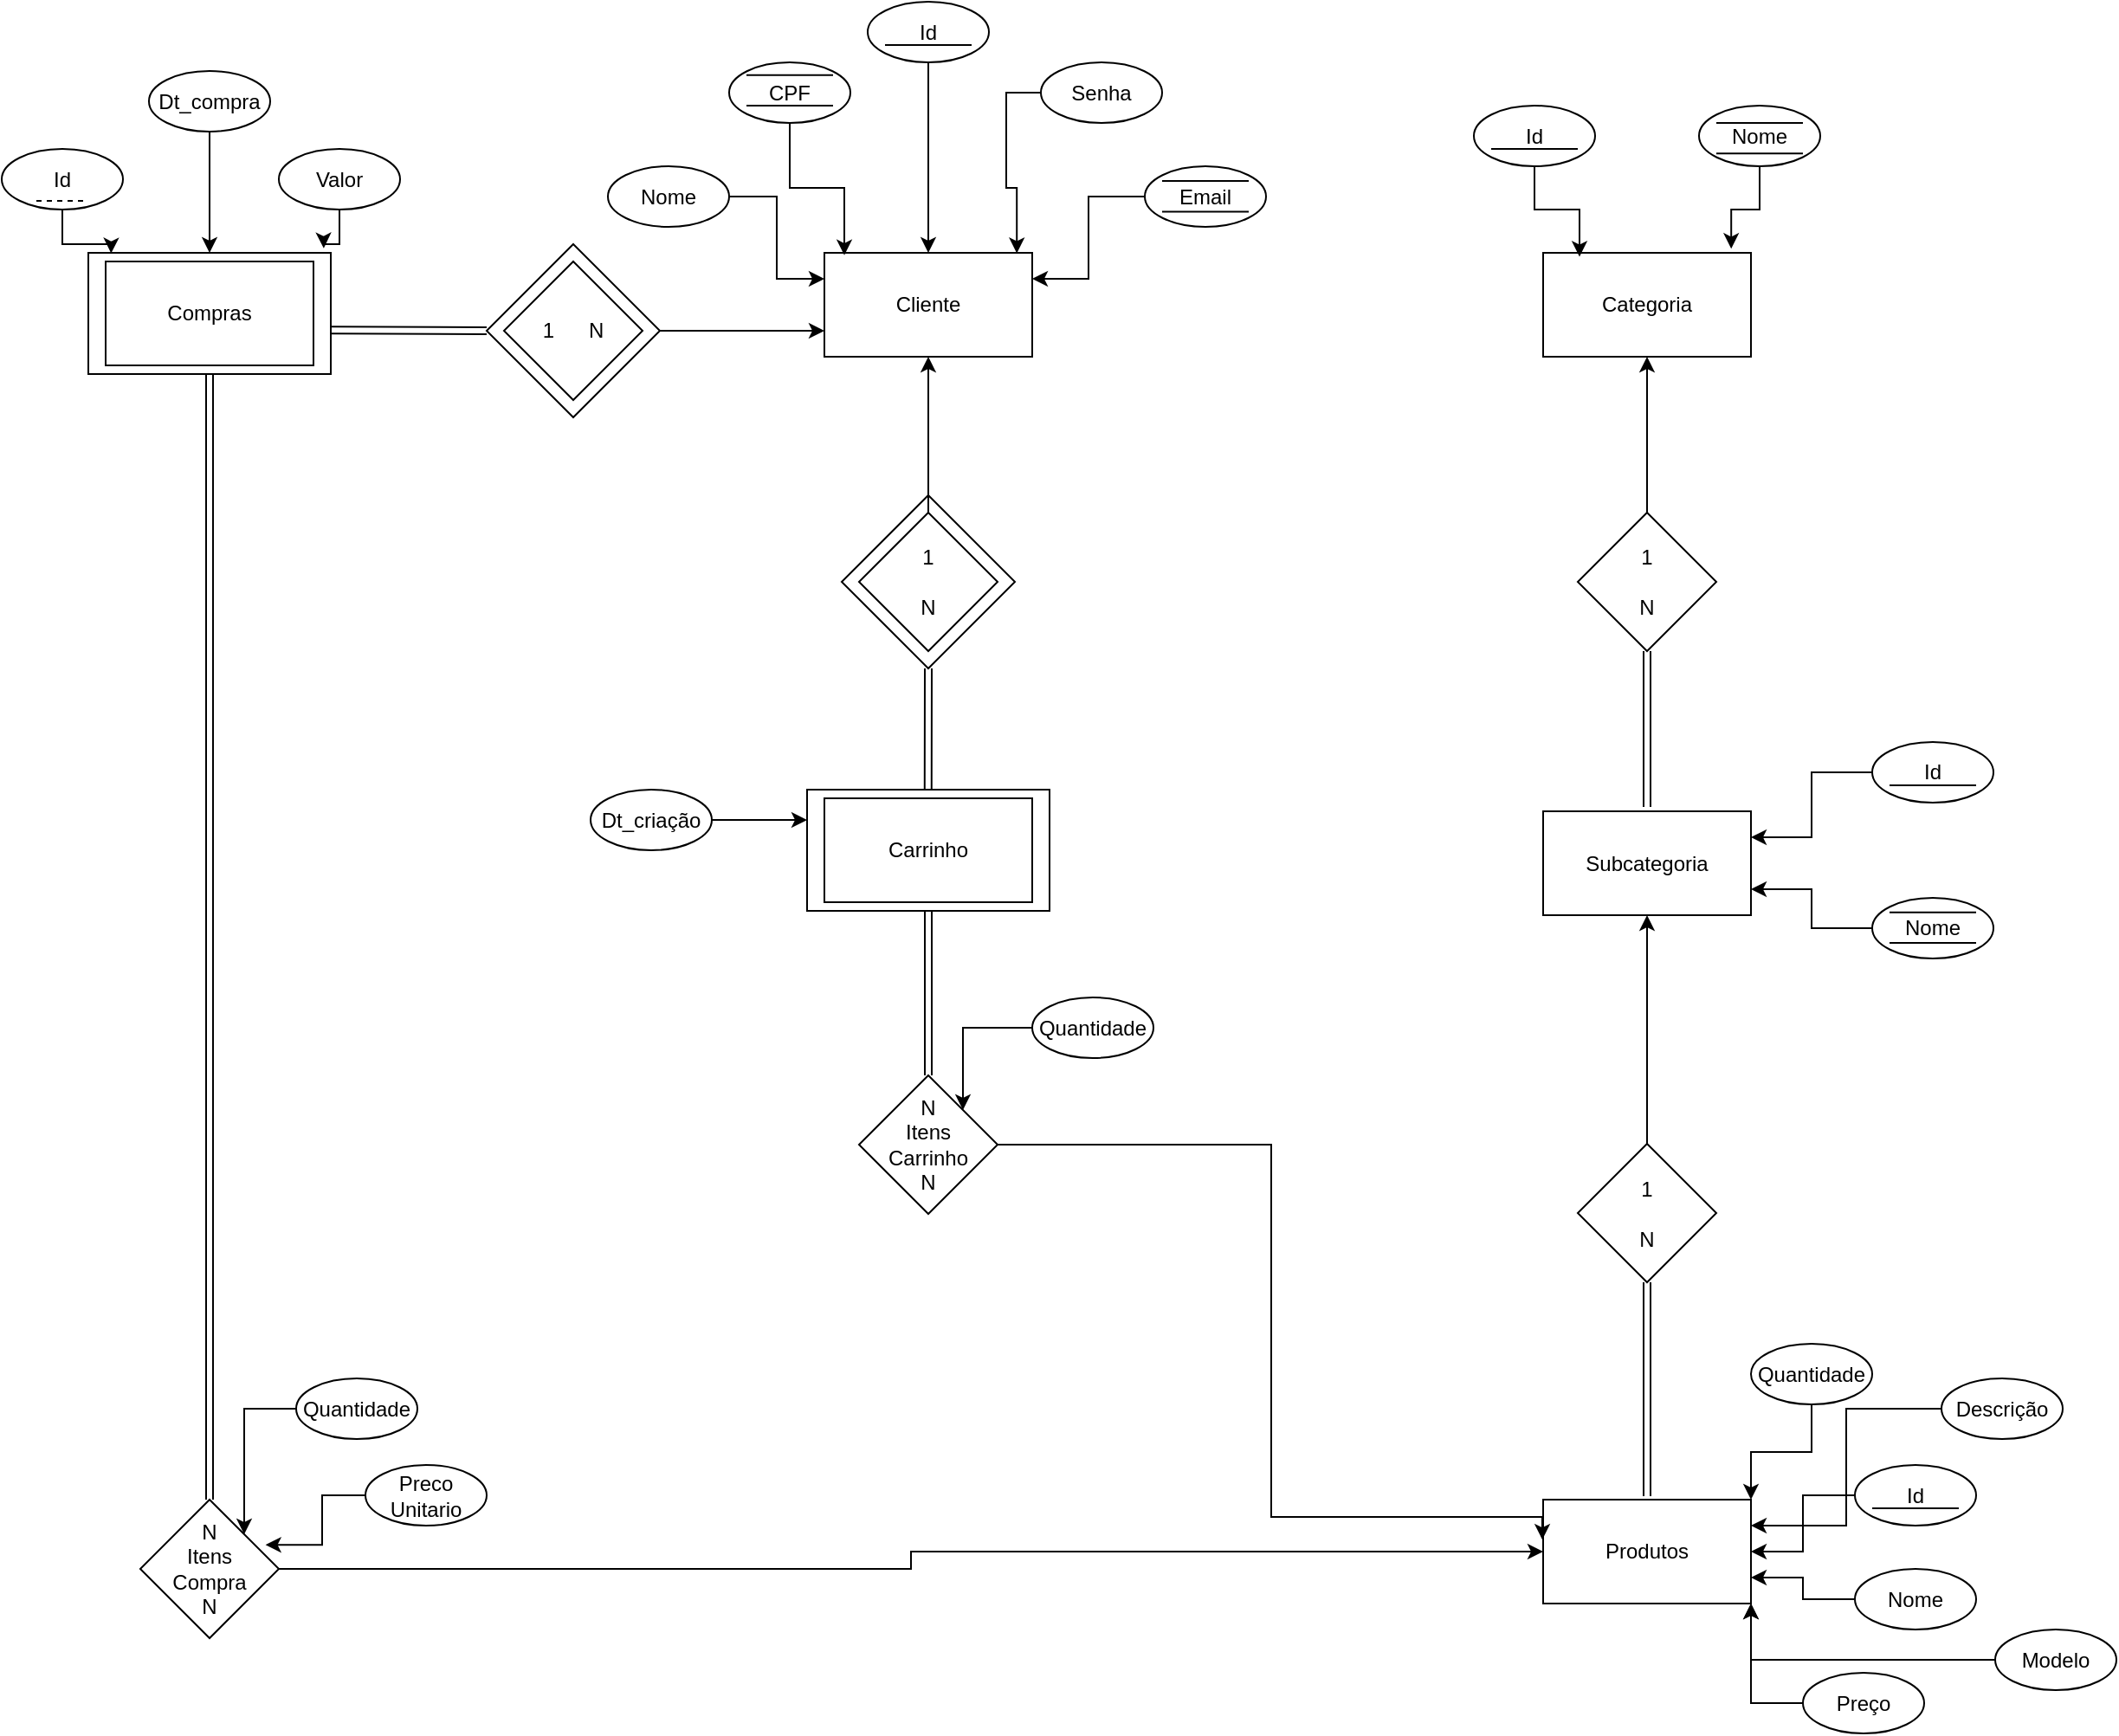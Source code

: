 <mxfile version="24.7.6">
  <diagram id="C5RBs43oDa-KdzZeNtuy" name="Page-1">
    <mxGraphModel dx="832" dy="1558" grid="1" gridSize="10" guides="1" tooltips="1" connect="1" arrows="1" fold="1" page="1" pageScale="1" pageWidth="827" pageHeight="1169" math="0" shadow="0">
      <root>
        <mxCell id="WIyWlLk6GJQsqaUBKTNV-0" />
        <mxCell id="WIyWlLk6GJQsqaUBKTNV-1" parent="WIyWlLk6GJQsqaUBKTNV-0" />
        <mxCell id="bz3WHUH7RQsH3NAXxRqY-74" style="edgeStyle=orthogonalEdgeStyle;rounded=0;orthogonalLoop=1;jettySize=auto;html=1;entryX=0;entryY=0.75;entryDx=0;entryDy=0;" edge="1" parent="WIyWlLk6GJQsqaUBKTNV-1" source="bz3WHUH7RQsH3NAXxRqY-72" target="bz3WHUH7RQsH3NAXxRqY-6">
          <mxGeometry relative="1" as="geometry" />
        </mxCell>
        <mxCell id="bz3WHUH7RQsH3NAXxRqY-72" value="" style="rhombus;whiteSpace=wrap;html=1;" vertex="1" parent="WIyWlLk6GJQsqaUBKTNV-1">
          <mxGeometry x="300" y="65" width="100" height="100" as="geometry" />
        </mxCell>
        <mxCell id="bz3WHUH7RQsH3NAXxRqY-0" value="" style="rounded=0;whiteSpace=wrap;html=1;" vertex="1" parent="WIyWlLk6GJQsqaUBKTNV-1">
          <mxGeometry x="70" y="70" width="140" height="70" as="geometry" />
        </mxCell>
        <mxCell id="smo2csnRAp1dD7M0h7tQ-0" value="Compras" style="rounded=0;whiteSpace=wrap;html=1;" parent="WIyWlLk6GJQsqaUBKTNV-1" vertex="1">
          <mxGeometry x="80" y="75" width="120" height="60" as="geometry" />
        </mxCell>
        <mxCell id="bz3WHUH7RQsH3NAXxRqY-3" value="Id" style="ellipse;whiteSpace=wrap;html=1;" vertex="1" parent="WIyWlLk6GJQsqaUBKTNV-1">
          <mxGeometry x="20" y="10" width="70" height="35" as="geometry" />
        </mxCell>
        <mxCell id="bz3WHUH7RQsH3NAXxRqY-5" value="" style="endArrow=none;dashed=1;html=1;rounded=0;" edge="1" parent="WIyWlLk6GJQsqaUBKTNV-1">
          <mxGeometry width="50" height="50" relative="1" as="geometry">
            <mxPoint x="40" y="40" as="sourcePoint" />
            <mxPoint x="70" y="40" as="targetPoint" />
          </mxGeometry>
        </mxCell>
        <mxCell id="bz3WHUH7RQsH3NAXxRqY-6" value="Cliente" style="rounded=0;whiteSpace=wrap;html=1;" vertex="1" parent="WIyWlLk6GJQsqaUBKTNV-1">
          <mxGeometry x="495" y="70" width="120" height="60" as="geometry" />
        </mxCell>
        <mxCell id="bz3WHUH7RQsH3NAXxRqY-8" value="CPF" style="ellipse;whiteSpace=wrap;html=1;" vertex="1" parent="WIyWlLk6GJQsqaUBKTNV-1">
          <mxGeometry x="440" y="-40" width="70" height="35" as="geometry" />
        </mxCell>
        <mxCell id="bz3WHUH7RQsH3NAXxRqY-15" style="edgeStyle=orthogonalEdgeStyle;rounded=0;orthogonalLoop=1;jettySize=auto;html=1;entryX=1;entryY=0.25;entryDx=0;entryDy=0;" edge="1" parent="WIyWlLk6GJQsqaUBKTNV-1" source="bz3WHUH7RQsH3NAXxRqY-9" target="bz3WHUH7RQsH3NAXxRqY-6">
          <mxGeometry relative="1" as="geometry" />
        </mxCell>
        <mxCell id="bz3WHUH7RQsH3NAXxRqY-9" value="Email" style="ellipse;whiteSpace=wrap;html=1;" vertex="1" parent="WIyWlLk6GJQsqaUBKTNV-1">
          <mxGeometry x="680" y="20" width="70" height="35" as="geometry" />
        </mxCell>
        <mxCell id="bz3WHUH7RQsH3NAXxRqY-20" style="edgeStyle=orthogonalEdgeStyle;rounded=0;orthogonalLoop=1;jettySize=auto;html=1;entryX=0.5;entryY=0;entryDx=0;entryDy=0;" edge="1" parent="WIyWlLk6GJQsqaUBKTNV-1" source="bz3WHUH7RQsH3NAXxRqY-12" target="bz3WHUH7RQsH3NAXxRqY-6">
          <mxGeometry relative="1" as="geometry" />
        </mxCell>
        <mxCell id="bz3WHUH7RQsH3NAXxRqY-12" value="Id" style="ellipse;whiteSpace=wrap;html=1;" vertex="1" parent="WIyWlLk6GJQsqaUBKTNV-1">
          <mxGeometry x="520" y="-75" width="70" height="35" as="geometry" />
        </mxCell>
        <mxCell id="bz3WHUH7RQsH3NAXxRqY-13" value="Senha" style="ellipse;whiteSpace=wrap;html=1;" vertex="1" parent="WIyWlLk6GJQsqaUBKTNV-1">
          <mxGeometry x="620" y="-40" width="70" height="35" as="geometry" />
        </mxCell>
        <mxCell id="bz3WHUH7RQsH3NAXxRqY-17" style="edgeStyle=orthogonalEdgeStyle;rounded=0;orthogonalLoop=1;jettySize=auto;html=1;entryX=0;entryY=0.25;entryDx=0;entryDy=0;" edge="1" parent="WIyWlLk6GJQsqaUBKTNV-1" source="bz3WHUH7RQsH3NAXxRqY-14" target="bz3WHUH7RQsH3NAXxRqY-6">
          <mxGeometry relative="1" as="geometry" />
        </mxCell>
        <mxCell id="bz3WHUH7RQsH3NAXxRqY-14" value="Nome" style="ellipse;whiteSpace=wrap;html=1;" vertex="1" parent="WIyWlLk6GJQsqaUBKTNV-1">
          <mxGeometry x="370" y="20" width="70" height="35" as="geometry" />
        </mxCell>
        <mxCell id="bz3WHUH7RQsH3NAXxRqY-16" style="edgeStyle=orthogonalEdgeStyle;rounded=0;orthogonalLoop=1;jettySize=auto;html=1;entryX=0.926;entryY=0.004;entryDx=0;entryDy=0;entryPerimeter=0;" edge="1" parent="WIyWlLk6GJQsqaUBKTNV-1" source="bz3WHUH7RQsH3NAXxRqY-13" target="bz3WHUH7RQsH3NAXxRqY-6">
          <mxGeometry relative="1" as="geometry" />
        </mxCell>
        <mxCell id="bz3WHUH7RQsH3NAXxRqY-18" style="edgeStyle=orthogonalEdgeStyle;rounded=0;orthogonalLoop=1;jettySize=auto;html=1;entryX=0.096;entryY=0.023;entryDx=0;entryDy=0;entryPerimeter=0;" edge="1" parent="WIyWlLk6GJQsqaUBKTNV-1" source="bz3WHUH7RQsH3NAXxRqY-8" target="bz3WHUH7RQsH3NAXxRqY-6">
          <mxGeometry relative="1" as="geometry" />
        </mxCell>
        <mxCell id="bz3WHUH7RQsH3NAXxRqY-21" value="" style="endArrow=none;html=1;rounded=0;" edge="1" parent="WIyWlLk6GJQsqaUBKTNV-1">
          <mxGeometry width="50" height="50" relative="1" as="geometry">
            <mxPoint x="530" y="-50" as="sourcePoint" />
            <mxPoint x="580" y="-50" as="targetPoint" />
          </mxGeometry>
        </mxCell>
        <mxCell id="bz3WHUH7RQsH3NAXxRqY-22" value="" style="rounded=0;whiteSpace=wrap;html=1;" vertex="1" parent="WIyWlLk6GJQsqaUBKTNV-1">
          <mxGeometry x="485" y="380" width="140" height="70" as="geometry" />
        </mxCell>
        <mxCell id="bz3WHUH7RQsH3NAXxRqY-23" value="Carrinho" style="rounded=0;whiteSpace=wrap;html=1;" vertex="1" parent="WIyWlLk6GJQsqaUBKTNV-1">
          <mxGeometry x="495" y="385" width="120" height="60" as="geometry" />
        </mxCell>
        <mxCell id="bz3WHUH7RQsH3NAXxRqY-25" style="edgeStyle=orthogonalEdgeStyle;rounded=0;orthogonalLoop=1;jettySize=auto;html=1;entryX=0;entryY=0.25;entryDx=0;entryDy=0;" edge="1" parent="WIyWlLk6GJQsqaUBKTNV-1" source="bz3WHUH7RQsH3NAXxRqY-24" target="bz3WHUH7RQsH3NAXxRqY-22">
          <mxGeometry relative="1" as="geometry" />
        </mxCell>
        <mxCell id="bz3WHUH7RQsH3NAXxRqY-24" value="Dt_criação" style="ellipse;whiteSpace=wrap;html=1;" vertex="1" parent="WIyWlLk6GJQsqaUBKTNV-1">
          <mxGeometry x="360" y="380" width="70" height="35" as="geometry" />
        </mxCell>
        <mxCell id="bz3WHUH7RQsH3NAXxRqY-26" value="Categoria" style="rounded=0;whiteSpace=wrap;html=1;" vertex="1" parent="WIyWlLk6GJQsqaUBKTNV-1">
          <mxGeometry x="910" y="70" width="120" height="60" as="geometry" />
        </mxCell>
        <mxCell id="bz3WHUH7RQsH3NAXxRqY-27" value="Nome" style="ellipse;whiteSpace=wrap;html=1;" vertex="1" parent="WIyWlLk6GJQsqaUBKTNV-1">
          <mxGeometry x="1000" y="-15" width="70" height="35" as="geometry" />
        </mxCell>
        <mxCell id="bz3WHUH7RQsH3NAXxRqY-28" style="edgeStyle=orthogonalEdgeStyle;rounded=0;orthogonalLoop=1;jettySize=auto;html=1;entryX=0.905;entryY=-0.039;entryDx=0;entryDy=0;entryPerimeter=0;" edge="1" parent="WIyWlLk6GJQsqaUBKTNV-1" source="bz3WHUH7RQsH3NAXxRqY-27" target="bz3WHUH7RQsH3NAXxRqY-26">
          <mxGeometry relative="1" as="geometry" />
        </mxCell>
        <mxCell id="bz3WHUH7RQsH3NAXxRqY-29" value="Id" style="ellipse;whiteSpace=wrap;html=1;" vertex="1" parent="WIyWlLk6GJQsqaUBKTNV-1">
          <mxGeometry x="870" y="-15" width="70" height="35" as="geometry" />
        </mxCell>
        <mxCell id="bz3WHUH7RQsH3NAXxRqY-30" value="" style="endArrow=none;html=1;rounded=0;" edge="1" parent="WIyWlLk6GJQsqaUBKTNV-1">
          <mxGeometry width="50" height="50" relative="1" as="geometry">
            <mxPoint x="880" y="10" as="sourcePoint" />
            <mxPoint x="930" y="10" as="targetPoint" />
          </mxGeometry>
        </mxCell>
        <mxCell id="bz3WHUH7RQsH3NAXxRqY-31" style="edgeStyle=orthogonalEdgeStyle;rounded=0;orthogonalLoop=1;jettySize=auto;html=1;entryX=0.175;entryY=0.037;entryDx=0;entryDy=0;entryPerimeter=0;" edge="1" parent="WIyWlLk6GJQsqaUBKTNV-1" source="bz3WHUH7RQsH3NAXxRqY-29" target="bz3WHUH7RQsH3NAXxRqY-26">
          <mxGeometry relative="1" as="geometry" />
        </mxCell>
        <mxCell id="bz3WHUH7RQsH3NAXxRqY-32" value="Subcategoria" style="rounded=0;whiteSpace=wrap;html=1;" vertex="1" parent="WIyWlLk6GJQsqaUBKTNV-1">
          <mxGeometry x="910" y="392.5" width="120" height="60" as="geometry" />
        </mxCell>
        <mxCell id="bz3WHUH7RQsH3NAXxRqY-35" style="edgeStyle=orthogonalEdgeStyle;rounded=0;orthogonalLoop=1;jettySize=auto;html=1;entryX=1;entryY=0.25;entryDx=0;entryDy=0;" edge="1" parent="WIyWlLk6GJQsqaUBKTNV-1" source="bz3WHUH7RQsH3NAXxRqY-33" target="bz3WHUH7RQsH3NAXxRqY-32">
          <mxGeometry relative="1" as="geometry" />
        </mxCell>
        <mxCell id="bz3WHUH7RQsH3NAXxRqY-33" value="Id" style="ellipse;whiteSpace=wrap;html=1;" vertex="1" parent="WIyWlLk6GJQsqaUBKTNV-1">
          <mxGeometry x="1100" y="352.5" width="70" height="35" as="geometry" />
        </mxCell>
        <mxCell id="bz3WHUH7RQsH3NAXxRqY-34" value="" style="endArrow=none;html=1;rounded=0;" edge="1" parent="WIyWlLk6GJQsqaUBKTNV-1">
          <mxGeometry width="50" height="50" relative="1" as="geometry">
            <mxPoint x="1110" y="377.5" as="sourcePoint" />
            <mxPoint x="1160" y="377.5" as="targetPoint" />
          </mxGeometry>
        </mxCell>
        <mxCell id="bz3WHUH7RQsH3NAXxRqY-37" style="edgeStyle=orthogonalEdgeStyle;rounded=0;orthogonalLoop=1;jettySize=auto;html=1;entryX=1;entryY=0.75;entryDx=0;entryDy=0;" edge="1" parent="WIyWlLk6GJQsqaUBKTNV-1" source="bz3WHUH7RQsH3NAXxRqY-36" target="bz3WHUH7RQsH3NAXxRqY-32">
          <mxGeometry relative="1" as="geometry" />
        </mxCell>
        <mxCell id="bz3WHUH7RQsH3NAXxRqY-36" value="Nome" style="ellipse;whiteSpace=wrap;html=1;" vertex="1" parent="WIyWlLk6GJQsqaUBKTNV-1">
          <mxGeometry x="1100" y="442.5" width="70" height="35" as="geometry" />
        </mxCell>
        <mxCell id="bz3WHUH7RQsH3NAXxRqY-38" value="Produtos" style="rounded=0;whiteSpace=wrap;html=1;" vertex="1" parent="WIyWlLk6GJQsqaUBKTNV-1">
          <mxGeometry x="910" y="790" width="120" height="60" as="geometry" />
        </mxCell>
        <mxCell id="bz3WHUH7RQsH3NAXxRqY-48" style="edgeStyle=orthogonalEdgeStyle;rounded=0;orthogonalLoop=1;jettySize=auto;html=1;entryX=1;entryY=0.5;entryDx=0;entryDy=0;" edge="1" parent="WIyWlLk6GJQsqaUBKTNV-1" source="bz3WHUH7RQsH3NAXxRqY-39" target="bz3WHUH7RQsH3NAXxRqY-38">
          <mxGeometry relative="1" as="geometry" />
        </mxCell>
        <mxCell id="bz3WHUH7RQsH3NAXxRqY-39" value="Id" style="ellipse;whiteSpace=wrap;html=1;" vertex="1" parent="WIyWlLk6GJQsqaUBKTNV-1">
          <mxGeometry x="1090" y="770" width="70" height="35" as="geometry" />
        </mxCell>
        <mxCell id="bz3WHUH7RQsH3NAXxRqY-40" value="" style="endArrow=none;html=1;rounded=0;" edge="1" parent="WIyWlLk6GJQsqaUBKTNV-1">
          <mxGeometry width="50" height="50" relative="1" as="geometry">
            <mxPoint x="1100" y="795" as="sourcePoint" />
            <mxPoint x="1150" y="795" as="targetPoint" />
          </mxGeometry>
        </mxCell>
        <mxCell id="bz3WHUH7RQsH3NAXxRqY-49" style="edgeStyle=orthogonalEdgeStyle;rounded=0;orthogonalLoop=1;jettySize=auto;html=1;entryX=1;entryY=0.75;entryDx=0;entryDy=0;" edge="1" parent="WIyWlLk6GJQsqaUBKTNV-1" source="bz3WHUH7RQsH3NAXxRqY-41" target="bz3WHUH7RQsH3NAXxRqY-38">
          <mxGeometry relative="1" as="geometry" />
        </mxCell>
        <mxCell id="bz3WHUH7RQsH3NAXxRqY-41" value="Nome" style="ellipse;whiteSpace=wrap;html=1;" vertex="1" parent="WIyWlLk6GJQsqaUBKTNV-1">
          <mxGeometry x="1090" y="830" width="70" height="35" as="geometry" />
        </mxCell>
        <mxCell id="bz3WHUH7RQsH3NAXxRqY-50" style="edgeStyle=orthogonalEdgeStyle;rounded=0;orthogonalLoop=1;jettySize=auto;html=1;entryX=1;entryY=1;entryDx=0;entryDy=0;" edge="1" parent="WIyWlLk6GJQsqaUBKTNV-1" source="bz3WHUH7RQsH3NAXxRqY-42" target="bz3WHUH7RQsH3NAXxRqY-38">
          <mxGeometry relative="1" as="geometry" />
        </mxCell>
        <mxCell id="bz3WHUH7RQsH3NAXxRqY-42" value="Preço" style="ellipse;whiteSpace=wrap;html=1;" vertex="1" parent="WIyWlLk6GJQsqaUBKTNV-1">
          <mxGeometry x="1060" y="890" width="70" height="35" as="geometry" />
        </mxCell>
        <mxCell id="bz3WHUH7RQsH3NAXxRqY-46" style="edgeStyle=orthogonalEdgeStyle;rounded=0;orthogonalLoop=1;jettySize=auto;html=1;entryX=1;entryY=0;entryDx=0;entryDy=0;" edge="1" parent="WIyWlLk6GJQsqaUBKTNV-1" source="bz3WHUH7RQsH3NAXxRqY-43" target="bz3WHUH7RQsH3NAXxRqY-38">
          <mxGeometry relative="1" as="geometry" />
        </mxCell>
        <mxCell id="bz3WHUH7RQsH3NAXxRqY-43" value="Quantidade" style="ellipse;whiteSpace=wrap;html=1;" vertex="1" parent="WIyWlLk6GJQsqaUBKTNV-1">
          <mxGeometry x="1030" y="700" width="70" height="35" as="geometry" />
        </mxCell>
        <mxCell id="bz3WHUH7RQsH3NAXxRqY-51" style="edgeStyle=orthogonalEdgeStyle;rounded=0;orthogonalLoop=1;jettySize=auto;html=1;entryX=1;entryY=1;entryDx=0;entryDy=0;" edge="1" parent="WIyWlLk6GJQsqaUBKTNV-1" source="bz3WHUH7RQsH3NAXxRqY-44" target="bz3WHUH7RQsH3NAXxRqY-38">
          <mxGeometry relative="1" as="geometry" />
        </mxCell>
        <mxCell id="bz3WHUH7RQsH3NAXxRqY-44" value="Modelo" style="ellipse;whiteSpace=wrap;html=1;" vertex="1" parent="WIyWlLk6GJQsqaUBKTNV-1">
          <mxGeometry x="1171" y="865" width="70" height="35" as="geometry" />
        </mxCell>
        <mxCell id="bz3WHUH7RQsH3NAXxRqY-47" style="edgeStyle=orthogonalEdgeStyle;rounded=0;orthogonalLoop=1;jettySize=auto;html=1;entryX=1;entryY=0.25;entryDx=0;entryDy=0;" edge="1" parent="WIyWlLk6GJQsqaUBKTNV-1" source="bz3WHUH7RQsH3NAXxRqY-45" target="bz3WHUH7RQsH3NAXxRqY-38">
          <mxGeometry relative="1" as="geometry" />
        </mxCell>
        <mxCell id="bz3WHUH7RQsH3NAXxRqY-45" value="Descrição" style="ellipse;whiteSpace=wrap;html=1;" vertex="1" parent="WIyWlLk6GJQsqaUBKTNV-1">
          <mxGeometry x="1140" y="720" width="70" height="35" as="geometry" />
        </mxCell>
        <mxCell id="bz3WHUH7RQsH3NAXxRqY-79" style="edgeStyle=orthogonalEdgeStyle;rounded=0;orthogonalLoop=1;jettySize=auto;html=1;entryX=0.5;entryY=1;entryDx=0;entryDy=0;" edge="1" parent="WIyWlLk6GJQsqaUBKTNV-1" source="bz3WHUH7RQsH3NAXxRqY-53" target="bz3WHUH7RQsH3NAXxRqY-26">
          <mxGeometry relative="1" as="geometry" />
        </mxCell>
        <mxCell id="bz3WHUH7RQsH3NAXxRqY-53" value="1&lt;div&gt;&lt;br&gt;&lt;/div&gt;&lt;div&gt;N&lt;/div&gt;" style="rhombus;whiteSpace=wrap;html=1;" vertex="1" parent="WIyWlLk6GJQsqaUBKTNV-1">
          <mxGeometry x="930" y="220" width="80" height="80" as="geometry" />
        </mxCell>
        <mxCell id="bz3WHUH7RQsH3NAXxRqY-81" style="edgeStyle=orthogonalEdgeStyle;rounded=0;orthogonalLoop=1;jettySize=auto;html=1;entryX=0.5;entryY=1;entryDx=0;entryDy=0;" edge="1" parent="WIyWlLk6GJQsqaUBKTNV-1" source="bz3WHUH7RQsH3NAXxRqY-54" target="bz3WHUH7RQsH3NAXxRqY-32">
          <mxGeometry relative="1" as="geometry" />
        </mxCell>
        <mxCell id="bz3WHUH7RQsH3NAXxRqY-54" value="1&lt;div&gt;&lt;br&gt;&lt;/div&gt;&lt;div&gt;N&lt;/div&gt;" style="rhombus;whiteSpace=wrap;html=1;" vertex="1" parent="WIyWlLk6GJQsqaUBKTNV-1">
          <mxGeometry x="930" y="584.5" width="80" height="80" as="geometry" />
        </mxCell>
        <mxCell id="bz3WHUH7RQsH3NAXxRqY-55" value="&lt;div&gt;N&lt;/div&gt;Itens&lt;div&gt;Carrinho&lt;/div&gt;&lt;div&gt;N&lt;/div&gt;" style="rhombus;whiteSpace=wrap;html=1;" vertex="1" parent="WIyWlLk6GJQsqaUBKTNV-1">
          <mxGeometry x="515" y="545" width="80" height="80" as="geometry" />
        </mxCell>
        <mxCell id="bz3WHUH7RQsH3NAXxRqY-113" style="edgeStyle=orthogonalEdgeStyle;rounded=0;orthogonalLoop=1;jettySize=auto;html=1;entryX=0;entryY=0.5;entryDx=0;entryDy=0;" edge="1" parent="WIyWlLk6GJQsqaUBKTNV-1" source="bz3WHUH7RQsH3NAXxRqY-56" target="bz3WHUH7RQsH3NAXxRqY-38">
          <mxGeometry relative="1" as="geometry" />
        </mxCell>
        <mxCell id="bz3WHUH7RQsH3NAXxRqY-56" value="N&lt;div&gt;Itens&lt;/div&gt;&lt;div&gt;Compra&lt;/div&gt;&lt;div&gt;N&lt;/div&gt;" style="rhombus;whiteSpace=wrap;html=1;" vertex="1" parent="WIyWlLk6GJQsqaUBKTNV-1">
          <mxGeometry x="100" y="790" width="80" height="80" as="geometry" />
        </mxCell>
        <mxCell id="bz3WHUH7RQsH3NAXxRqY-63" style="edgeStyle=orthogonalEdgeStyle;rounded=0;orthogonalLoop=1;jettySize=auto;html=1;entryX=1;entryY=0;entryDx=0;entryDy=0;" edge="1" parent="WIyWlLk6GJQsqaUBKTNV-1" source="bz3WHUH7RQsH3NAXxRqY-62" target="bz3WHUH7RQsH3NAXxRqY-55">
          <mxGeometry relative="1" as="geometry" />
        </mxCell>
        <mxCell id="bz3WHUH7RQsH3NAXxRqY-62" value="Quantidade" style="ellipse;whiteSpace=wrap;html=1;" vertex="1" parent="WIyWlLk6GJQsqaUBKTNV-1">
          <mxGeometry x="615" y="500" width="70" height="35" as="geometry" />
        </mxCell>
        <mxCell id="bz3WHUH7RQsH3NAXxRqY-68" style="edgeStyle=orthogonalEdgeStyle;rounded=0;orthogonalLoop=1;jettySize=auto;html=1;entryX=1;entryY=0;entryDx=0;entryDy=0;" edge="1" parent="WIyWlLk6GJQsqaUBKTNV-1" source="bz3WHUH7RQsH3NAXxRqY-66" target="bz3WHUH7RQsH3NAXxRqY-56">
          <mxGeometry relative="1" as="geometry" />
        </mxCell>
        <mxCell id="bz3WHUH7RQsH3NAXxRqY-66" value="Quantidade" style="ellipse;whiteSpace=wrap;html=1;" vertex="1" parent="WIyWlLk6GJQsqaUBKTNV-1">
          <mxGeometry x="190" y="720" width="70" height="35" as="geometry" />
        </mxCell>
        <mxCell id="bz3WHUH7RQsH3NAXxRqY-67" value="Preco&lt;div&gt;Unitario&lt;/div&gt;" style="ellipse;whiteSpace=wrap;html=1;" vertex="1" parent="WIyWlLk6GJQsqaUBKTNV-1">
          <mxGeometry x="230" y="770" width="70" height="35" as="geometry" />
        </mxCell>
        <mxCell id="bz3WHUH7RQsH3NAXxRqY-69" style="edgeStyle=orthogonalEdgeStyle;rounded=0;orthogonalLoop=1;jettySize=auto;html=1;entryX=0.904;entryY=0.326;entryDx=0;entryDy=0;entryPerimeter=0;" edge="1" parent="WIyWlLk6GJQsqaUBKTNV-1" source="bz3WHUH7RQsH3NAXxRqY-67" target="bz3WHUH7RQsH3NAXxRqY-56">
          <mxGeometry relative="1" as="geometry" />
        </mxCell>
        <mxCell id="bz3WHUH7RQsH3NAXxRqY-71" value="1&lt;span style=&quot;white-space: pre;&quot;&gt;&#x9;&lt;/span&gt;N" style="rhombus;whiteSpace=wrap;html=1;" vertex="1" parent="WIyWlLk6GJQsqaUBKTNV-1">
          <mxGeometry x="310" y="75" width="80" height="80" as="geometry" />
        </mxCell>
        <mxCell id="bz3WHUH7RQsH3NAXxRqY-75" value="" style="rhombus;whiteSpace=wrap;html=1;" vertex="1" parent="WIyWlLk6GJQsqaUBKTNV-1">
          <mxGeometry x="505" y="210" width="100" height="100" as="geometry" />
        </mxCell>
        <mxCell id="bz3WHUH7RQsH3NAXxRqY-77" style="edgeStyle=orthogonalEdgeStyle;rounded=0;orthogonalLoop=1;jettySize=auto;html=1;entryX=0.5;entryY=1;entryDx=0;entryDy=0;" edge="1" parent="WIyWlLk6GJQsqaUBKTNV-1" source="bz3WHUH7RQsH3NAXxRqY-76" target="bz3WHUH7RQsH3NAXxRqY-6">
          <mxGeometry relative="1" as="geometry" />
        </mxCell>
        <mxCell id="bz3WHUH7RQsH3NAXxRqY-76" value="1&lt;div&gt;&lt;br&gt;&lt;/div&gt;&lt;div&gt;N&lt;/div&gt;" style="rhombus;whiteSpace=wrap;html=1;" vertex="1" parent="WIyWlLk6GJQsqaUBKTNV-1">
          <mxGeometry x="515" y="220" width="80" height="80" as="geometry" />
        </mxCell>
        <mxCell id="bz3WHUH7RQsH3NAXxRqY-83" value="" style="endArrow=none;html=1;rounded=0;" edge="1" parent="WIyWlLk6GJQsqaUBKTNV-1">
          <mxGeometry width="50" height="50" relative="1" as="geometry">
            <mxPoint x="450" y="-15" as="sourcePoint" />
            <mxPoint x="500" y="-15" as="targetPoint" />
          </mxGeometry>
        </mxCell>
        <mxCell id="bz3WHUH7RQsH3NAXxRqY-84" value="" style="endArrow=none;html=1;rounded=0;" edge="1" parent="WIyWlLk6GJQsqaUBKTNV-1">
          <mxGeometry width="50" height="50" relative="1" as="geometry">
            <mxPoint x="450" y="-32.63" as="sourcePoint" />
            <mxPoint x="500" y="-32.63" as="targetPoint" />
          </mxGeometry>
        </mxCell>
        <mxCell id="bz3WHUH7RQsH3NAXxRqY-85" value="" style="endArrow=none;html=1;rounded=0;" edge="1" parent="WIyWlLk6GJQsqaUBKTNV-1">
          <mxGeometry width="50" height="50" relative="1" as="geometry">
            <mxPoint x="690" y="46.19" as="sourcePoint" />
            <mxPoint x="740" y="46.19" as="targetPoint" />
          </mxGeometry>
        </mxCell>
        <mxCell id="bz3WHUH7RQsH3NAXxRqY-86" value="" style="endArrow=none;html=1;rounded=0;" edge="1" parent="WIyWlLk6GJQsqaUBKTNV-1">
          <mxGeometry width="50" height="50" relative="1" as="geometry">
            <mxPoint x="690" y="28.56" as="sourcePoint" />
            <mxPoint x="740" y="28.56" as="targetPoint" />
          </mxGeometry>
        </mxCell>
        <mxCell id="bz3WHUH7RQsH3NAXxRqY-87" value="" style="endArrow=none;html=1;rounded=0;" edge="1" parent="WIyWlLk6GJQsqaUBKTNV-1">
          <mxGeometry width="50" height="50" relative="1" as="geometry">
            <mxPoint x="1010" y="12.63" as="sourcePoint" />
            <mxPoint x="1060" y="12.63" as="targetPoint" />
          </mxGeometry>
        </mxCell>
        <mxCell id="bz3WHUH7RQsH3NAXxRqY-88" value="" style="endArrow=none;html=1;rounded=0;" edge="1" parent="WIyWlLk6GJQsqaUBKTNV-1">
          <mxGeometry width="50" height="50" relative="1" as="geometry">
            <mxPoint x="1010" y="-5.0" as="sourcePoint" />
            <mxPoint x="1060" y="-5.0" as="targetPoint" />
          </mxGeometry>
        </mxCell>
        <mxCell id="bz3WHUH7RQsH3NAXxRqY-89" value="" style="endArrow=none;html=1;rounded=0;" edge="1" parent="WIyWlLk6GJQsqaUBKTNV-1">
          <mxGeometry width="50" height="50" relative="1" as="geometry">
            <mxPoint x="1110" y="468.48" as="sourcePoint" />
            <mxPoint x="1160" y="468.48" as="targetPoint" />
          </mxGeometry>
        </mxCell>
        <mxCell id="bz3WHUH7RQsH3NAXxRqY-90" value="" style="endArrow=none;html=1;rounded=0;" edge="1" parent="WIyWlLk6GJQsqaUBKTNV-1">
          <mxGeometry width="50" height="50" relative="1" as="geometry">
            <mxPoint x="1110" y="450.85" as="sourcePoint" />
            <mxPoint x="1160" y="450.85" as="targetPoint" />
          </mxGeometry>
        </mxCell>
        <mxCell id="bz3WHUH7RQsH3NAXxRqY-105" style="edgeStyle=orthogonalEdgeStyle;rounded=0;orthogonalLoop=1;jettySize=auto;html=1;entryX=-0.004;entryY=0.385;entryDx=0;entryDy=0;entryPerimeter=0;" edge="1" parent="WIyWlLk6GJQsqaUBKTNV-1" source="bz3WHUH7RQsH3NAXxRqY-55" target="bz3WHUH7RQsH3NAXxRqY-38">
          <mxGeometry relative="1" as="geometry">
            <Array as="points">
              <mxPoint x="753" y="585" />
              <mxPoint x="753" y="800" />
              <mxPoint x="910" y="800" />
            </Array>
          </mxGeometry>
        </mxCell>
        <mxCell id="bz3WHUH7RQsH3NAXxRqY-112" style="edgeStyle=orthogonalEdgeStyle;rounded=0;orthogonalLoop=1;jettySize=auto;html=1;entryX=0.5;entryY=0;entryDx=0;entryDy=0;" edge="1" parent="WIyWlLk6GJQsqaUBKTNV-1" source="bz3WHUH7RQsH3NAXxRqY-108" target="bz3WHUH7RQsH3NAXxRqY-0">
          <mxGeometry relative="1" as="geometry" />
        </mxCell>
        <mxCell id="bz3WHUH7RQsH3NAXxRqY-108" value="Dt_compra" style="ellipse;whiteSpace=wrap;html=1;" vertex="1" parent="WIyWlLk6GJQsqaUBKTNV-1">
          <mxGeometry x="105" y="-35" width="70" height="35" as="geometry" />
        </mxCell>
        <mxCell id="bz3WHUH7RQsH3NAXxRqY-109" value="Valor" style="ellipse;whiteSpace=wrap;html=1;" vertex="1" parent="WIyWlLk6GJQsqaUBKTNV-1">
          <mxGeometry x="180" y="10" width="70" height="35" as="geometry" />
        </mxCell>
        <mxCell id="bz3WHUH7RQsH3NAXxRqY-110" style="edgeStyle=orthogonalEdgeStyle;rounded=0;orthogonalLoop=1;jettySize=auto;html=1;entryX=0.971;entryY=-0.038;entryDx=0;entryDy=0;entryPerimeter=0;" edge="1" parent="WIyWlLk6GJQsqaUBKTNV-1" source="bz3WHUH7RQsH3NAXxRqY-109" target="bz3WHUH7RQsH3NAXxRqY-0">
          <mxGeometry relative="1" as="geometry" />
        </mxCell>
        <mxCell id="bz3WHUH7RQsH3NAXxRqY-111" style="edgeStyle=orthogonalEdgeStyle;rounded=0;orthogonalLoop=1;jettySize=auto;html=1;entryX=0.094;entryY=0.004;entryDx=0;entryDy=0;entryPerimeter=0;" edge="1" parent="WIyWlLk6GJQsqaUBKTNV-1" source="bz3WHUH7RQsH3NAXxRqY-3" target="bz3WHUH7RQsH3NAXxRqY-0">
          <mxGeometry relative="1" as="geometry" />
        </mxCell>
        <mxCell id="bz3WHUH7RQsH3NAXxRqY-125" value="" style="shape=link;html=1;rounded=0;entryX=0.5;entryY=1;entryDx=0;entryDy=0;" edge="1" parent="WIyWlLk6GJQsqaUBKTNV-1" target="bz3WHUH7RQsH3NAXxRqY-75">
          <mxGeometry width="100" relative="1" as="geometry">
            <mxPoint x="554.89" y="380" as="sourcePoint" />
            <mxPoint x="554.996" y="317.5" as="targetPoint" />
          </mxGeometry>
        </mxCell>
        <mxCell id="bz3WHUH7RQsH3NAXxRqY-129" value="" style="shape=link;html=1;rounded=0;exitX=0.5;exitY=0;exitDx=0;exitDy=0;entryX=0.5;entryY=1;entryDx=0;entryDy=0;" edge="1" parent="WIyWlLk6GJQsqaUBKTNV-1" source="bz3WHUH7RQsH3NAXxRqY-56" target="bz3WHUH7RQsH3NAXxRqY-0">
          <mxGeometry width="100" relative="1" as="geometry">
            <mxPoint x="140" y="782.5" as="sourcePoint" />
            <mxPoint x="140" y="402.308" as="targetPoint" />
          </mxGeometry>
        </mxCell>
        <mxCell id="bz3WHUH7RQsH3NAXxRqY-130" value="" style="shape=link;html=1;rounded=0;entryX=0.5;entryY=1;entryDx=0;entryDy=0;" edge="1" parent="WIyWlLk6GJQsqaUBKTNV-1" target="bz3WHUH7RQsH3NAXxRqY-54">
          <mxGeometry width="100" relative="1" as="geometry">
            <mxPoint x="970" y="788" as="sourcePoint" />
            <mxPoint x="970.0" y="677.5" as="targetPoint" />
          </mxGeometry>
        </mxCell>
        <mxCell id="bz3WHUH7RQsH3NAXxRqY-133" value="" style="shape=link;html=1;rounded=0;exitX=0.5;exitY=0;exitDx=0;exitDy=0;entryX=0.5;entryY=1;entryDx=0;entryDy=0;" edge="1" parent="WIyWlLk6GJQsqaUBKTNV-1" source="bz3WHUH7RQsH3NAXxRqY-55" target="bz3WHUH7RQsH3NAXxRqY-22">
          <mxGeometry width="100" relative="1" as="geometry">
            <mxPoint x="555" y="532.5" as="sourcePoint" />
            <mxPoint x="554.92" y="452.5" as="targetPoint" />
          </mxGeometry>
        </mxCell>
        <mxCell id="bz3WHUH7RQsH3NAXxRqY-134" value="" style="shape=link;html=1;rounded=0;entryX=0.5;entryY=1;entryDx=0;entryDy=0;" edge="1" parent="WIyWlLk6GJQsqaUBKTNV-1" target="bz3WHUH7RQsH3NAXxRqY-53">
          <mxGeometry width="100" relative="1" as="geometry">
            <mxPoint x="970" y="390" as="sourcePoint" />
            <mxPoint x="969.84" y="305" as="targetPoint" />
          </mxGeometry>
        </mxCell>
        <mxCell id="bz3WHUH7RQsH3NAXxRqY-135" value="" style="shape=link;html=1;rounded=0;entryX=0;entryY=0.5;entryDx=0;entryDy=0;" edge="1" parent="WIyWlLk6GJQsqaUBKTNV-1" target="bz3WHUH7RQsH3NAXxRqY-72">
          <mxGeometry width="100" relative="1" as="geometry">
            <mxPoint x="210" y="114.68" as="sourcePoint" />
            <mxPoint x="275.32" y="114.68" as="targetPoint" />
          </mxGeometry>
        </mxCell>
      </root>
    </mxGraphModel>
  </diagram>
</mxfile>
